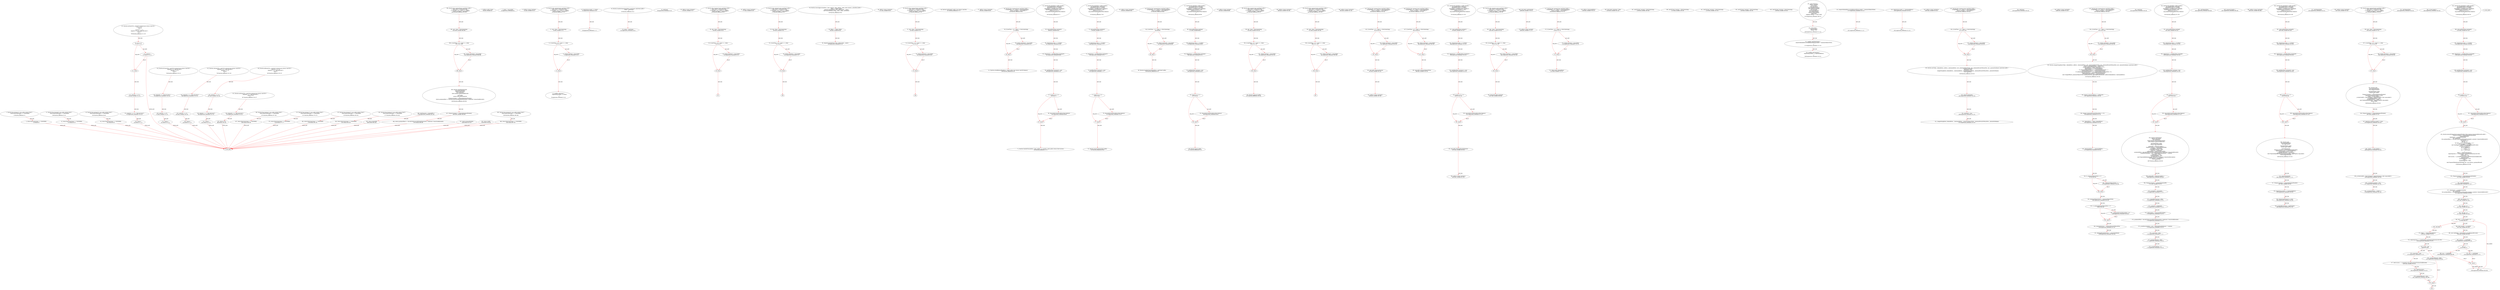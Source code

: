 digraph  {
13 [label="2_ function bug_tmstmp21() view public returns (bool) {\n    return block.timestamp >= 1546300800;\n  }\n13-function_definition-3-5", method="bug_tmstmp21()", type_label=function_definition];
22 [label="3_ return block.timestamp >= 1546300800;\n22-return-4-4", method="bug_tmstmp21()", type_label=return];
28 [label="5_ address public owner;\n28-new_variable-6-6", method="", type_label=new_variable];
35 [label="7_ owner = msg.sender;\n35-expression_statement-8-8", method="", type_label=expression_statement];
41 [label="9_ address winner_tmstmp3;\n41-new_variable-10-10", method="", type_label=new_variable];
45 [label="10_ function play_tmstmp3(uint startTime) public {\n	uint _vtime = block.timestamp;\n	if (startTime + (5 * 1 days) == _vtime){\n		winner_tmstmp3 = msg.sender;}}\n45-function_definition-11-14", method="play_tmstmp3(uint startTime)", type_label=function_definition];
53 [label="11_ uint _vtime = block.timestamp;\n53-new_variable-12-12", method="play_tmstmp3(uint startTime)", type_label=new_variable];
61 [label="12_ if_startTime + (5 * 1 days) == _vtime\n61-if-13-14", method="play_tmstmp3(uint startTime)", type_label=if];
2507 [label="12_ end_if", method="play_tmstmp3(uint startTime)", type_label=end_if];
72 [label="13_ winner_tmstmp3 = msg.sender;\n72-expression_statement-14-14", method="play_tmstmp3(uint startTime)", type_label=expression_statement];
78 [label="14_ modifier onlyOwner {\n        require(msg.sender == owner);\n        _;\n    }\n78-expression_statement-15-18", method="", type_label=expression_statement];
81 [label="15_ require(msg.sender == owner);\n81-expression_statement-16-16", method="", type_label=expression_statement];
90 [label="16_ _;\n90-expression_statement-17-17", method="", type_label=expression_statement];
92 [label="18_ function transferOwnership(address newOwner) onlyOwner public {\n        owner = newOwner;\n    }\n92-function_definition-19-21", method="transferOwnership(address newOwner)", type_label=function_definition];
98 [label="18_ onlyOwner\n98-expression_statement-19-19", method="transferOwnership(address newOwner)", type_label=expression_statement];
102 [label="19_ owner = newOwner;\n102-expression_statement-20-20", method="transferOwnership(address newOwner)", type_label=expression_statement];
106 [label="21_ function bug_tmstmp9() view public returns (bool) {\n    return block.timestamp >= 1546300800;\n  }\n106-function_definition-22-24", method="bug_tmstmp9()", type_label=function_definition];
115 [label="22_ return block.timestamp >= 1546300800;\n115-return-23-23", method="bug_tmstmp9()", type_label=return];
124 [label="26_ address winner_tmstmp27;\n124-new_variable-27-27", method="", type_label=new_variable];
128 [label="27_ function play_tmstmp27(uint startTime) public {\n	uint _vtime = block.timestamp;\n	if (startTime + (5 * 1 days) == _vtime){\n		winner_tmstmp27 = msg.sender;}}\n128-function_definition-28-31", method="play_tmstmp27(uint startTime)", type_label=function_definition];
136 [label="28_ uint _vtime = block.timestamp;\n136-new_variable-29-29", method="play_tmstmp27(uint startTime)", type_label=new_variable];
144 [label="29_ if_startTime + (5 * 1 days) == _vtime\n144-if-30-31", method="play_tmstmp27(uint startTime)", type_label=if];
2590 [label="29_ end_if", method="play_tmstmp27(uint startTime)", type_label=end_if];
155 [label="30_ winner_tmstmp27 = msg.sender;\n155-expression_statement-31-31", method="play_tmstmp27(uint startTime)", type_label=expression_statement];
171 [label="32_ address winner_tmstmp31;\n171-new_variable-33-33", method="", type_label=new_variable];
175 [label="33_ function play_tmstmp31(uint startTime) public {\n	uint _vtime = block.timestamp;\n	if (startTime + (5 * 1 days) == _vtime){\n		winner_tmstmp31 = msg.sender;}}\n175-function_definition-34-37", method="play_tmstmp31(uint startTime)", type_label=function_definition];
183 [label="34_ uint _vtime = block.timestamp;\n183-new_variable-35-35", method="play_tmstmp31(uint startTime)", type_label=new_variable];
191 [label="35_ if_startTime + (5 * 1 days) == _vtime\n191-if-36-37", method="play_tmstmp31(uint startTime)", type_label=if];
2637 [label="35_ end_if", method="play_tmstmp31(uint startTime)", type_label=end_if];
202 [label="36_ winner_tmstmp31 = msg.sender;\n202-expression_statement-37-37", method="play_tmstmp31(uint startTime)", type_label=expression_statement];
226 [label="38_ function receiveApproval(address _from, uint256 _value, address _token, bytes memory _extraData) public {\n        Token t = Token(_token);\n        require(t.transferFrom(_from, address(this), _value));\n        emit receivedTokens(_from, _value, _token, _extraData);\n    }\n226-function_definition-39-43", method="receiveApproval(address _from,uint256 _value,address _token,bytes memory _extraData)", type_label=function_definition];
246 [label="39_ Token t = Token(_token);\n246-new_variable-40-40", method="receiveApproval(address _from,uint256 _value,address _token,bytes memory _extraData)", type_label=new_variable];
256 [label="40_ require(t.transferFrom(_from, address(this), _value));\n256-expression_statement-41-41", method="receiveApproval(address _from,uint256 _value,address _token,bytes memory _extraData)", type_label=expression_statement];
282 [label="43_ function bug_tmstmp25() view public returns (bool) {\n    return block.timestamp >= 1546300800;\n  }\n282-function_definition-44-46", method="bug_tmstmp25()", type_label=function_definition];
291 [label="44_ return block.timestamp >= 1546300800;\n291-return-45-45", method="bug_tmstmp25()", type_label=return];
311 [label="49_ address winner_tmstmp19;\n311-new_variable-50-50", method="", type_label=new_variable];
315 [label="50_ function play_tmstmp19(uint startTime) public {\n	uint _vtime = block.timestamp;\n	if (startTime + (5 * 1 days) == _vtime){\n		winner_tmstmp19 = msg.sender;}}\n315-function_definition-51-54", method="play_tmstmp19(uint startTime)", type_label=function_definition];
323 [label="51_ uint _vtime = block.timestamp;\n323-new_variable-52-52", method="play_tmstmp19(uint startTime)", type_label=new_variable];
331 [label="52_ if_startTime + (5 * 1 days) == _vtime\n331-if-53-54", method="play_tmstmp19(uint startTime)", type_label=if];
2777 [label="52_ end_if", method="play_tmstmp19(uint startTime)", type_label=end_if];
342 [label="53_ winner_tmstmp19 = msg.sender;\n342-expression_statement-54-54", method="play_tmstmp19(uint startTime)", type_label=expression_statement];
351 [label="56_ function totalSupply() public view returns (uint256);\n351-function_definition-57-57", method="totalSupply()", type_label=function_definition];
359 [label="57_ address winner_tmstmp26;\n359-new_variable-58-58", method="", type_label=new_variable];
363 [label="58_ function play_tmstmp26(uint startTime) public {\n	if (startTime + (5 * 1 days) == block.timestamp){\n		winner_tmstmp26 = msg.sender;}}\n363-function_definition-59-61", method="play_tmstmp26(uint startTime)", type_label=function_definition];
371 [label="59_ if_startTime + (5 * 1 days) == block.timestamp\n371-if-60-61", method="play_tmstmp26(uint startTime)", type_label=if];
2817 [label="59_ end_if", method="play_tmstmp26(uint startTime)", type_label=end_if];
384 [label="60_ winner_tmstmp26 = msg.sender;\n384-expression_statement-61-61", method="play_tmstmp26(uint startTime)", type_label=expression_statement];
390 [label="61_ function actualBalanceOf(address _owner) public view returns (uint256 balance);\n390-function_definition-62-62", method="actualBalanceOf(address _owner)", type_label=function_definition];
403 [label="62_ function bug_tmstmp20 () public payable {\n	uint pastBlockTime_tmstmp20;  \n	require(msg.value == 10 ether);  \n        require(now != pastBlockTime_tmstmp20);  \n        pastBlockTime_tmstmp20 = now;        \n        if(now % 15 == 0) {  \n            msg.sender.transfer(address(this).balance);\n        }\n    }\n403-function_definition-63-71", method="bug_tmstmp20()", type_label=function_definition];
408 [label="63_ uint pastBlockTime_tmstmp20;\n408-new_variable-64-64", method="bug_tmstmp20()", type_label=new_variable];
413 [label="64_ require(msg.value == 10 ether);\n413-expression_statement-65-65", method="bug_tmstmp20()", type_label=expression_statement];
423 [label="65_ require(now != pastBlockTime_tmstmp20);\n423-expression_statement-66-66", method="bug_tmstmp20()", type_label=expression_statement];
430 [label="66_ pastBlockTime_tmstmp20 = now;\n430-expression_statement-67-67", method="bug_tmstmp20()", type_label=expression_statement];
434 [label="67_ if_now % 15 == 0\n434-if-68-70", method="bug_tmstmp20()", type_label=if];
2880 [label="67_ end_if", method="bug_tmstmp20()", type_label=end_if];
441 [label="68_ msg.sender.transfer(address(this).balance);\n441-expression_statement-69-69", method="bug_tmstmp20()", type_label=expression_statement];
454 [label="71_ function transferFrom(address _from, address _to, uint256 _value) public returns (bool success);\n454-function_definition-72-72", method="transferFrom(address _from,address _to,uint256 _value)", type_label=function_definition];
474 [label="72_ function bug_tmstmp32 () public payable {\n	uint pastBlockTime_tmstmp32;  \n	require(msg.value == 10 ether);  \n        require(now != pastBlockTime_tmstmp32);  \n        pastBlockTime_tmstmp32 = now;        \n        if(now % 15 == 0) {  \n            msg.sender.transfer(address(this).balance);\n        }\n    }\n474-function_definition-73-81", method="bug_tmstmp32()", type_label=function_definition];
479 [label="73_ uint pastBlockTime_tmstmp32;\n479-new_variable-74-74", method="bug_tmstmp32()", type_label=new_variable];
484 [label="74_ require(msg.value == 10 ether);\n484-expression_statement-75-75", method="bug_tmstmp32()", type_label=expression_statement];
494 [label="75_ require(now != pastBlockTime_tmstmp32);\n494-expression_statement-76-76", method="bug_tmstmp32()", type_label=expression_statement];
501 [label="76_ pastBlockTime_tmstmp32 = now;\n501-expression_statement-77-77", method="bug_tmstmp32()", type_label=expression_statement];
505 [label="77_ if_now % 15 == 0\n505-if-78-80", method="bug_tmstmp32()", type_label=if];
2951 [label="77_ end_if", method="bug_tmstmp32()", type_label=end_if];
512 [label="78_ msg.sender.transfer(address(this).balance);\n512-expression_statement-79-79", method="bug_tmstmp32()", type_label=expression_statement];
525 [label="81_ function renounceOwnership() public;\n525-function_definition-82-82", method="renounceOwnership()", type_label=function_definition];
528 [label="82_ address winner_tmstmp38;\n528-new_variable-83-83", method="", type_label=new_variable];
532 [label="83_ function play_tmstmp38(uint startTime) public {\n	if (startTime + (5 * 1 days) == block.timestamp){\n		winner_tmstmp38 = msg.sender;}}\n532-function_definition-84-86", method="play_tmstmp38(uint startTime)", type_label=function_definition];
540 [label="84_ if_startTime + (5 * 1 days) == block.timestamp\n540-if-85-86", method="play_tmstmp38(uint startTime)", type_label=if];
2986 [label="84_ end_if", method="play_tmstmp38(uint startTime)", type_label=end_if];
553 [label="85_ winner_tmstmp38 = msg.sender;\n553-expression_statement-86-86", method="play_tmstmp38(uint startTime)", type_label=expression_statement];
559 [label="86_ function transferOwnership(address _newOwner) public;\n559-function_definition-87-87", method="transferOwnership(address _newOwner)", type_label=function_definition];
566 [label="87_ function bug_tmstmp4 () public payable {\n	uint pastBlockTime_tmstmp4;  \n	require(msg.value == 10 ether);  \n        require(now != pastBlockTime_tmstmp4);  \n        pastBlockTime_tmstmp4 = now;        \n        if(now % 15 == 0) {  \n            msg.sender.transfer(address(this).balance);\n        }\n    }\n566-function_definition-88-96", method="bug_tmstmp4()", type_label=function_definition];
571 [label="88_ uint pastBlockTime_tmstmp4;\n571-new_variable-89-89", method="bug_tmstmp4()", type_label=new_variable];
576 [label="89_ require(msg.value == 10 ether);\n576-expression_statement-90-90", method="bug_tmstmp4()", type_label=expression_statement];
586 [label="90_ require(now != pastBlockTime_tmstmp4);\n586-expression_statement-91-91", method="bug_tmstmp4()", type_label=expression_statement];
593 [label="91_ pastBlockTime_tmstmp4 = now;\n593-expression_statement-92-92", method="bug_tmstmp4()", type_label=expression_statement];
597 [label="92_ if_now % 15 == 0\n597-if-93-95", method="bug_tmstmp4()", type_label=if];
3043 [label="92_ end_if", method="bug_tmstmp4()", type_label=end_if];
604 [label="93_ msg.sender.transfer(address(this).balance);\n604-expression_statement-94-94", method="bug_tmstmp4()", type_label=expression_statement];
617 [label="96_ function pause() public;\n617-function_definition-97-97", method="pause()", type_label=function_definition];
620 [label="97_ address winner_tmstmp7;\n620-new_variable-98-98", method="", type_label=new_variable];
624 [label="98_ function play_tmstmp7(uint startTime) public {\n	uint _vtime = block.timestamp;\n	if (startTime + (5 * 1 days) == _vtime){\n		winner_tmstmp7 = msg.sender;}}\n624-function_definition-99-102", method="play_tmstmp7(uint startTime)", type_label=function_definition];
632 [label="99_ uint _vtime = block.timestamp;\n632-new_variable-100-100", method="play_tmstmp7(uint startTime)", type_label=new_variable];
640 [label="100_ if_startTime + (5 * 1 days) == _vtime\n640-if-101-102", method="play_tmstmp7(uint startTime)", type_label=if];
3086 [label="100_ end_if", method="play_tmstmp7(uint startTime)", type_label=end_if];
651 [label="101_ winner_tmstmp7 = msg.sender;\n651-expression_statement-102-102", method="play_tmstmp7(uint startTime)", type_label=expression_statement];
657 [label="102_ function unpause() public;\n657-function_definition-103-103", method="unpause()", type_label=function_definition];
660 [label="103_ address winner_tmstmp23;\n660-new_variable-104-104", method="", type_label=new_variable];
664 [label="104_ function play_tmstmp23(uint startTime) public {\n	uint _vtime = block.timestamp;\n	if (startTime + (5 * 1 days) == _vtime){\n		winner_tmstmp23 = msg.sender;}}\n664-function_definition-105-108", method="play_tmstmp23(uint startTime)", type_label=function_definition];
672 [label="105_ uint _vtime = block.timestamp;\n672-new_variable-106-106", method="play_tmstmp23(uint startTime)", type_label=new_variable];
680 [label="106_ if_startTime + (5 * 1 days) == _vtime\n680-if-107-108", method="play_tmstmp23(uint startTime)", type_label=if];
3126 [label="106_ end_if", method="play_tmstmp23(uint startTime)", type_label=end_if];
691 [label="107_ winner_tmstmp23 = msg.sender;\n691-expression_statement-108-108", method="play_tmstmp23(uint startTime)", type_label=expression_statement];
700 [label="110_ function mul(uint256 a, uint256 b) internal pure returns (uint256) {\n        if (a == 0) {\n            return 0;\n        }\n        uint256 c = a * b;\n        require(c / a == b, \"Safe mul error\");\n        return c;\n    }\n700-function_definition-111-118", method="mul(uint256 a,uint256 b)", type_label=function_definition];
717 [label="111_ if_a == 0\n717-if-112-114", method="mul(uint256 a,uint256 b)", type_label=if];
3163 [label="111_ end_if", method="mul(uint256 a,uint256 b)", type_label=end_if];
722 [label="112_ return 0;\n722-return-113-113", method="mul(uint256 a,uint256 b)", type_label=return];
724 [label="114_ uint256 c = a * b;\n724-new_variable-115-115", method="mul(uint256 a,uint256 b)", type_label=new_variable];
732 [label="115_ require(c / a == b, \"Safe mul error\");\n732-expression_statement-116-116", method="mul(uint256 a,uint256 b)", type_label=expression_statement];
744 [label="116_ return c;\n744-return-117-117", method="mul(uint256 a,uint256 b)", type_label=return];
746 [label="118_ function div(uint256 a, uint256 b) internal pure returns (uint256) {\n        require(b > 0, \"Safe div error\");\n        uint256 c = a / b;\n        return c;\n    }\n746-function_definition-119-123", method="div(uint256 a,uint256 b)", type_label=function_definition];
763 [label="119_ require(b > 0, \"Safe div error\");\n763-expression_statement-120-120", method="div(uint256 a,uint256 b)", type_label=expression_statement];
773 [label="120_ uint256 c = a / b;\n773-new_variable-121-121", method="div(uint256 a,uint256 b)", type_label=new_variable];
781 [label="121_ return c;\n781-return-122-122", method="div(uint256 a,uint256 b)", type_label=return];
783 [label="123_ function sub(uint256 a, uint256 b) internal pure returns (uint256) {\n        require(b <= a, \"Safe sub error\");\n        uint256 c = a - b;\n        return c;\n    }\n783-function_definition-124-128", method="sub(uint256 a,uint256 b)", type_label=function_definition];
800 [label="124_ require(b <= a, \"Safe sub error\");\n800-expression_statement-125-125", method="sub(uint256 a,uint256 b)", type_label=expression_statement];
810 [label="125_ uint256 c = a - b;\n810-new_variable-126-126", method="sub(uint256 a,uint256 b)", type_label=new_variable];
818 [label="126_ return c;\n818-return-127-127", method="sub(uint256 a,uint256 b)", type_label=return];
820 [label="128_ function add(uint256 a, uint256 b) internal pure returns (uint256) {\n        uint256 c = a + b;\n        require(c >= a, \"Safe add error\");\n        return c;\n    }\n820-function_definition-129-133", method="add(uint256 a,uint256 b)", type_label=function_definition];
837 [label="129_ uint256 c = a + b;\n837-new_variable-130-130", method="add(uint256 a,uint256 b)", type_label=new_variable];
845 [label="130_ require(c >= a, \"Safe add error\");\n845-expression_statement-131-131", method="add(uint256 a,uint256 b)", type_label=expression_statement];
855 [label="131_ return c;\n855-return-132-132", method="add(uint256 a,uint256 b)", type_label=return];
857 [label="133_ function mod(uint256 a, uint256 b) internal pure returns (uint256) {\n        require(b != 0, \"Safe mod error\");\n        return a % b;\n    }\n857-function_definition-134-137", method="mod(uint256 a,uint256 b)", type_label=function_definition];
874 [label="134_ require(b != 0, \"Safe mod error\");\n874-expression_statement-135-135", method="mod(uint256 a,uint256 b)", type_label=expression_statement];
884 [label="135_ return a % b;\n884-return-136-136", method="mod(uint256 a,uint256 b)", type_label=return];
902 [label="140_ address winner_tmstmp10;\n902-new_variable-141-141", method="", type_label=new_variable];
906 [label="141_ function play_tmstmp10(uint startTime) public {\n	if (startTime + (5 * 1 days) == block.timestamp){\n		winner_tmstmp10 = msg.sender;}}\n906-function_definition-142-144", method="play_tmstmp10(uint startTime)", type_label=function_definition];
914 [label="142_ if_startTime + (5 * 1 days) == block.timestamp\n914-if-143-144", method="play_tmstmp10(uint startTime)", type_label=if];
3360 [label="142_ end_if", method="play_tmstmp10(uint startTime)", type_label=end_if];
927 [label="143_ winner_tmstmp10 = msg.sender;\n927-expression_statement-144-144", method="play_tmstmp10(uint startTime)", type_label=expression_statement];
933 [label="144_ uint public minimumQuorum;\n933-new_variable-145-145", method="", type_label=new_variable];
938 [label="145_ address winner_tmstmp22;\n938-new_variable-146-146", method="", type_label=new_variable];
942 [label="146_ function play_tmstmp22(uint startTime) public {\n	if (startTime + (5 * 1 days) == block.timestamp){\n		winner_tmstmp22 = msg.sender;}}\n942-function_definition-147-149", method="play_tmstmp22(uint startTime)", type_label=function_definition];
950 [label="147_ if_startTime + (5 * 1 days) == block.timestamp\n950-if-148-149", method="play_tmstmp22(uint startTime)", type_label=if];
3396 [label="147_ end_if", method="play_tmstmp22(uint startTime)", type_label=end_if];
963 [label="148_ winner_tmstmp22 = msg.sender;\n963-expression_statement-149-149", method="play_tmstmp22(uint startTime)", type_label=expression_statement];
969 [label="149_ uint public minimumTokensToVote;\n969-new_variable-150-150", method="", type_label=new_variable];
974 [label="150_ function bug_tmstmp12 () public payable {\n	uint pastBlockTime_tmstmp12;  \n	require(msg.value == 10 ether);  \n        require(now != pastBlockTime_tmstmp12);  \n        pastBlockTime_tmstmp12 = now;        \n        if(now % 15 == 0) {  \n            msg.sender.transfer(address(this).balance);\n        }\n    }\n974-function_definition-151-159", method="bug_tmstmp12()", type_label=function_definition];
979 [label="151_ uint pastBlockTime_tmstmp12;\n979-new_variable-152-152", method="bug_tmstmp12()", type_label=new_variable];
984 [label="152_ require(msg.value == 10 ether);\n984-expression_statement-153-153", method="bug_tmstmp12()", type_label=expression_statement];
994 [label="153_ require(now != pastBlockTime_tmstmp12);\n994-expression_statement-154-154", method="bug_tmstmp12()", type_label=expression_statement];
1001 [label="154_ pastBlockTime_tmstmp12 = now;\n1001-expression_statement-155-155", method="bug_tmstmp12()", type_label=expression_statement];
1005 [label="155_ if_now % 15 == 0\n1005-if-156-158", method="bug_tmstmp12()", type_label=if];
3451 [label="155_ end_if", method="bug_tmstmp12()", type_label=end_if];
1012 [label="156_ msg.sender.transfer(address(this).balance);\n1012-expression_statement-157-157", method="bug_tmstmp12()", type_label=expression_statement];
1025 [label="159_ uint public debatingPeriodInMinutes;\n1025-new_variable-160-160", method="", type_label=new_variable];
1030 [label="160_ address winner_tmstmp11;\n1030-new_variable-161-161", method="", type_label=new_variable];
1034 [label="161_ function play_tmstmp11(uint startTime) public {\n	uint _vtime = block.timestamp;\n	if (startTime + (5 * 1 days) == _vtime){\n		winner_tmstmp11 = msg.sender;}}\n1034-function_definition-162-165", method="play_tmstmp11(uint startTime)", type_label=function_definition];
1042 [label="162_ uint _vtime = block.timestamp;\n1042-new_variable-163-163", method="play_tmstmp11(uint startTime)", type_label=new_variable];
1050 [label="163_ if_startTime + (5 * 1 days) == _vtime\n1050-if-164-165", method="play_tmstmp11(uint startTime)", type_label=if];
3496 [label="163_ end_if", method="play_tmstmp11(uint startTime)", type_label=end_if];
1061 [label="164_ winner_tmstmp11 = msg.sender;\n1061-expression_statement-165-165", method="play_tmstmp11(uint startTime)", type_label=expression_statement];
1067 [label="165_ Proposal[] public proposals;\n1067-new_variable-166-166", method="", type_label=new_variable];
1074 [label="166_ function bug_tmstmp1() view public returns (bool) {\n    return block.timestamp >= 1546300800;\n  }\n1074-function_definition-167-169", method="bug_tmstmp1()", type_label=function_definition];
1083 [label="167_ return block.timestamp >= 1546300800;\n1083-return-168-168", method="bug_tmstmp1()", type_label=return];
1089 [label="169_ uint public numProposals;\n1089-new_variable-170-170", method="", type_label=new_variable];
1094 [label="170_ address winner_tmstmp2;\n1094-new_variable-171-171", method="", type_label=new_variable];
1098 [label="171_ function play_tmstmp2(uint startTime) public {\n	if (startTime + (5 * 1 days) == block.timestamp){\n		winner_tmstmp2 = msg.sender;}}\n1098-function_definition-172-174", method="play_tmstmp2(uint startTime)", type_label=function_definition];
1106 [label="172_ if_startTime + (5 * 1 days) == block.timestamp\n1106-if-173-174", method="play_tmstmp2(uint startTime)", type_label=if];
3552 [label="172_ end_if", method="play_tmstmp2(uint startTime)", type_label=end_if];
1119 [label="173_ winner_tmstmp2 = msg.sender;\n1119-expression_statement-174-174", method="play_tmstmp2(uint startTime)", type_label=expression_statement];
1125 [label="174_ Token public tokenAddress;\n1125-new_variable-175-175", method="", type_label=new_variable];
1131 [label="175_ function bug_tmstmp17() view public returns (bool) {\n    return block.timestamp >= 1546300800;\n  }\n1131-function_definition-176-178", method="bug_tmstmp17()", type_label=function_definition];
1140 [label="176_ return block.timestamp >= 1546300800;\n1140-return-177-177", method="bug_tmstmp17()", type_label=return];
1146 [label="178_ address chairmanAddress;\n1146-new_variable-179-179", method="", type_label=new_variable];
1150 [label="179_ function bug_tmstmp37() view public returns (bool) {\n    return block.timestamp >= 1546300800;\n  }\n1150-function_definition-180-182", method="bug_tmstmp37()", type_label=function_definition];
1159 [label="180_ return block.timestamp >= 1546300800;\n1159-return-181-181", method="bug_tmstmp37()", type_label=return];
1165 [label="182_ bool public initialized = false;\n1165-new_variable-183-183", method="", type_label=new_variable];
1172 [label="183_ function bug_tmstmp13() view public returns (bool) {\n    return block.timestamp >= 1546300800;\n  }\n1172-function_definition-184-186", method="bug_tmstmp13()", type_label=function_definition];
1181 [label="184_ return block.timestamp >= 1546300800;\n1181-return-185-185", method="bug_tmstmp13()", type_label=return];
1189 [label="187_ uint256 bugv_tmstmp5 = block.timestamp;\n1189-new_variable-188-188", method="", type_label=new_variable];
1214 [label="189_ uint256 bugv_tmstmp1 = block.timestamp;\n1214-new_variable-190-190", method="", type_label=new_variable];
1235 [label="191_ uint256 bugv_tmstmp2 = block.timestamp;\n1235-new_variable-192-192", method="", type_label=new_variable];
1260 [label="193_ uint256 bugv_tmstmp3 = block.timestamp;\n1260-new_variable-194-194", method="", type_label=new_variable];
1289 [label="195_ uint256 bugv_tmstmp4 = block.timestamp;\n1289-new_variable-196-196", method="", type_label=new_variable];
1310 [label="197_ struct Proposal {\n        address recipient;\n        uint amount;\n        string description;\n        bool signedByChairman;\n        uint minExecutionDate;\n        bool executed;\n        bool proposalPassed;\n        uint numberOfVotes;\n        bytes32 proposalHash;\n        Vote[] votes;\n        mapping (address => bool) voted;\n    }\n1310-expression_statement-198-210", method="Proposal()", type_label=expression_statement];
1360 [label="210_ struct Vote {\n        bool inSupport;\n        address voter;\n    }\n1360-expression_statement-211-214", method="Vote()", type_label=expression_statement];
1370 [label="214_ modifier onlyTokenholders {\n        require(tokenAddress.actualBalanceOf(msg.sender) > minimumTokensToVote);\n        _;\n    }\n1370-expression_statement-215-218", method="", type_label=expression_statement];
1373 [label="215_ require(tokenAddress.actualBalanceOf(msg.sender) > minimumTokensToVote);\n1373-expression_statement-216-216", method="", type_label=expression_statement];
1387 [label="216_ _;\n1387-expression_statement-217-217", method="", type_label=expression_statement];
1389 [label="218_ modifier onlyChairman {\n        require(msg.sender == chairmanAddress);\n        _;\n    }\n1389-expression_statement-219-222", method="", type_label=expression_statement];
1392 [label="219_ require(msg.sender == chairmanAddress);\n1392-expression_statement-220-220", method="", type_label=expression_statement];
1401 [label="220_ _;\n1401-expression_statement-221-221", method="", type_label=expression_statement];
1405 [label="224_ address winner_tmstmp14;\n1405-new_variable-225-225", method="", type_label=new_variable];
1409 [label="225_ function play_tmstmp14(uint startTime) public {\n	if (startTime + (5 * 1 days) == block.timestamp){\n		winner_tmstmp14 = msg.sender;}}\n1409-function_definition-226-228", method="play_tmstmp14(uint startTime)", type_label=function_definition];
1417 [label="226_ if_startTime + (5 * 1 days) == block.timestamp\n1417-if-227-228", method="play_tmstmp14(uint startTime)", type_label=if];
3863 [label="226_ end_if", method="play_tmstmp14(uint startTime)", type_label=end_if];
1430 [label="227_ winner_tmstmp14 = msg.sender;\n1430-expression_statement-228-228", method="play_tmstmp14(uint startTime)", type_label=expression_statement];
1436 [label="228_ function init(Token _tokenAddress, address _chairmanAddress, uint _minimumTokensToVote, uint _minimumPercentToPassAVote, uint _minutesForDebate) onlyOwner public {\n        require(!initialized);\n        initialized = true;\n        changeVotingRules(_tokenAddress, _chairmanAddress, _minimumTokensToVote, _minimumPercentToPassAVote, _minutesForDebate);\n        emit Initialized();\n    }\n1436-function_definition-229-234", method="init(Token _tokenAddress,address _chairmanAddress,uint _minimumTokensToVote,uint _minimumPercentToPassAVote,uint _minutesForDebate)", type_label=function_definition];
1459 [label="228_ onlyOwner\n1459-expression_statement-229-229", method="init(Token _tokenAddress,address _chairmanAddress,uint _minimumTokensToVote,uint _minimumPercentToPassAVote,uint _minutesForDebate)", type_label=expression_statement];
1463 [label="229_ require(!initialized);\n1463-expression_statement-230-230", method="init(Token _tokenAddress,address _chairmanAddress,uint _minimumTokensToVote,uint _minimumPercentToPassAVote,uint _minutesForDebate)", type_label=expression_statement];
1469 [label="230_ initialized = true;\n1469-expression_statement-231-231", method="init(Token _tokenAddress,address _chairmanAddress,uint _minimumTokensToVote,uint _minimumPercentToPassAVote,uint _minutesForDebate)", type_label=expression_statement];
1474 [label="231_ changeVotingRules(_tokenAddress, _chairmanAddress, _minimumTokensToVote, _minimumPercentToPassAVote, _minutesForDebate);\n1474-expression_statement-232-232", method="init(Token _tokenAddress,address _chairmanAddress,uint _minimumTokensToVote,uint _minimumPercentToPassAVote,uint _minutesForDebate)", type_label=expression_statement];
1489 [label="234_ address winner_tmstmp30;\n1489-new_variable-235-235", method="", type_label=new_variable];
1493 [label="235_ function play_tmstmp30(uint startTime) public {\n	if (startTime + (5 * 1 days) == block.timestamp){\n		winner_tmstmp30 = msg.sender;}}\n1493-function_definition-236-238", method="play_tmstmp30(uint startTime)", type_label=function_definition];
1501 [label="236_ if_startTime + (5 * 1 days) == block.timestamp\n1501-if-237-238", method="play_tmstmp30(uint startTime)", type_label=if];
3947 [label="236_ end_if", method="play_tmstmp30(uint startTime)", type_label=end_if];
1514 [label="237_ winner_tmstmp30 = msg.sender;\n1514-expression_statement-238-238", method="play_tmstmp30(uint startTime)", type_label=expression_statement];
1520 [label="238_ function changeVotingRules(Token _tokenAddress, address _chairmanAddress, uint _minimumTokensToVote, uint _minimumPercentToPassAVote, uint _minutesForDebate) onlyOwner public {\n        require(_chairmanAddress != address(0));\n        require(_minimumPercentToPassAVote <= 51);\n        tokenAddress = Token(_tokenAddress);\n        chairmanAddress = _chairmanAddress;\n        if (_minimumTokensToVote == 0 ) _minimumTokensToVote = 1;\n        minimumTokensToVote = _minimumTokensToVote;\n        if (_minimumPercentToPassAVote == 0 ) _minimumPercentToPassAVote = 51;\n        minimumQuorum = _minimumPercentToPassAVote;\n        debatingPeriodInMinutes = _minutesForDebate;\n        emit ChangeOfRules(_minimumTokensToVote, minimumQuorum, debatingPeriodInMinutes, address(tokenAddress), chairmanAddress);\n    }\n1520-function_definition-239-250", method="changeVotingRules(Token _tokenAddress,address _chairmanAddress,uint _minimumTokensToVote,uint _minimumPercentToPassAVote,uint _minutesForDebate)", type_label=function_definition];
1543 [label="238_ onlyOwner\n1543-expression_statement-239-239", method="changeVotingRules(Token _tokenAddress,address _chairmanAddress,uint _minimumTokensToVote,uint _minimumPercentToPassAVote,uint _minutesForDebate)", type_label=expression_statement];
1547 [label="239_ require(_chairmanAddress != address(0));\n1547-expression_statement-240-240", method="changeVotingRules(Token _tokenAddress,address _chairmanAddress,uint _minimumTokensToVote,uint _minimumPercentToPassAVote,uint _minutesForDebate)", type_label=expression_statement];
1556 [label="240_ require(_minimumPercentToPassAVote <= 51);\n1556-expression_statement-241-241", method="changeVotingRules(Token _tokenAddress,address _chairmanAddress,uint _minimumTokensToVote,uint _minimumPercentToPassAVote,uint _minutesForDebate)", type_label=expression_statement];
1563 [label="241_ tokenAddress = Token(_tokenAddress);\n1563-expression_statement-242-242", method="changeVotingRules(Token _tokenAddress,address _chairmanAddress,uint _minimumTokensToVote,uint _minimumPercentToPassAVote,uint _minutesForDebate)", type_label=expression_statement];
1570 [label="242_ chairmanAddress = _chairmanAddress;\n1570-expression_statement-243-243", method="changeVotingRules(Token _tokenAddress,address _chairmanAddress,uint _minimumTokensToVote,uint _minimumPercentToPassAVote,uint _minutesForDebate)", type_label=expression_statement];
1574 [label="243_ if__minimumTokensToVote == 0\n1574-if-244-244", method="changeVotingRules(Token _tokenAddress,address _chairmanAddress,uint _minimumTokensToVote,uint _minimumPercentToPassAVote,uint _minutesForDebate)", type_label=if];
4020 [label="243_ end_if", method="changeVotingRules(Token _tokenAddress,address _chairmanAddress,uint _minimumTokensToVote,uint _minimumPercentToPassAVote,uint _minutesForDebate)", type_label=end_if];
1578 [label="243_ _minimumTokensToVote = 1;\n1578-expression_statement-244-244", method="changeVotingRules(Token _tokenAddress,address _chairmanAddress,uint _minimumTokensToVote,uint _minimumPercentToPassAVote,uint _minutesForDebate)", type_label=expression_statement];
1582 [label="244_ minimumTokensToVote = _minimumTokensToVote;\n1582-expression_statement-245-245", method="changeVotingRules(Token _tokenAddress,address _chairmanAddress,uint _minimumTokensToVote,uint _minimumPercentToPassAVote,uint _minutesForDebate)", type_label=expression_statement];
1586 [label="245_ if__minimumPercentToPassAVote == 0\n1586-if-246-246", method="changeVotingRules(Token _tokenAddress,address _chairmanAddress,uint _minimumTokensToVote,uint _minimumPercentToPassAVote,uint _minutesForDebate)", type_label=if];
4032 [label="245_ end_if", method="changeVotingRules(Token _tokenAddress,address _chairmanAddress,uint _minimumTokensToVote,uint _minimumPercentToPassAVote,uint _minutesForDebate)", type_label=end_if];
1590 [label="245_ _minimumPercentToPassAVote = 51;\n1590-expression_statement-246-246", method="changeVotingRules(Token _tokenAddress,address _chairmanAddress,uint _minimumTokensToVote,uint _minimumPercentToPassAVote,uint _minutesForDebate)", type_label=expression_statement];
1594 [label="246_ minimumQuorum = _minimumPercentToPassAVote;\n1594-expression_statement-247-247", method="changeVotingRules(Token _tokenAddress,address _chairmanAddress,uint _minimumTokensToVote,uint _minimumPercentToPassAVote,uint _minutesForDebate)", type_label=expression_statement];
1598 [label="247_ debatingPeriodInMinutes = _minutesForDebate;\n1598-expression_statement-248-248", method="changeVotingRules(Token _tokenAddress,address _chairmanAddress,uint _minimumTokensToVote,uint _minimumPercentToPassAVote,uint _minutesForDebate)", type_label=expression_statement];
1616 [label="250_ function bug_tmstmp8 () public payable {\n	uint pastBlockTime_tmstmp8;  \n	require(msg.value == 10 ether);  \n        require(now != pastBlockTime_tmstmp8);  \n        pastBlockTime_tmstmp8 = now;        \n        if(now % 15 == 0) {  \n            msg.sender.transfer(address(this).balance);\n        }\n    }\n1616-function_definition-251-259", method="bug_tmstmp8()", type_label=function_definition];
1621 [label="251_ uint pastBlockTime_tmstmp8;\n1621-new_variable-252-252", method="bug_tmstmp8()", type_label=new_variable];
1626 [label="252_ require(msg.value == 10 ether);\n1626-expression_statement-253-253", method="bug_tmstmp8()", type_label=expression_statement];
1636 [label="253_ require(now != pastBlockTime_tmstmp8);\n1636-expression_statement-254-254", method="bug_tmstmp8()", type_label=expression_statement];
1643 [label="254_ pastBlockTime_tmstmp8 = now;\n1643-expression_statement-255-255", method="bug_tmstmp8()", type_label=expression_statement];
1647 [label="255_ if_now % 15 == 0\n1647-if-256-258", method="bug_tmstmp8()", type_label=if];
4093 [label="255_ end_if", method="bug_tmstmp8()", type_label=end_if];
1654 [label="256_ msg.sender.transfer(address(this).balance);\n1654-expression_statement-257-257", method="bug_tmstmp8()", type_label=expression_statement];
1667 [label="259_ function newProposal(\n        address destination,\n        uint weiAmount,\n        string memory transactionDescription,\n        bytes memory transactionBytecode\n    )\n        onlyTokenholders public\n        returns (uint proposalID)\n    {\n        proposalID = proposals.length++;\n        Proposal storage p = proposals[proposalID];\n        p.recipient = destination;\n        p.signedByChairman = false;\n        p.amount = weiAmount;\n        p.description = transactionDescription;\n        p.proposalHash = keccak256(abi.encodePacked(destination, weiAmount, transactionBytecode));\n        p.minExecutionDate = now + debatingPeriodInMinutes * 1 minutes;\n        p.executed = false;\n        p.proposalPassed = false;\n        p.numberOfVotes = 0;\n        emit ProposalAdded(proposalID, destination, weiAmount, transactionDescription);\n        numProposals = proposalID+1;\n        return proposalID;\n    }\n1667-function_definition-260-283", method="newProposal(address destination,uint weiAmount,string memory transactionDescription,bytes memory transactionBytecode)", type_label=function_definition];
1685 [label="265_ onlyTokenholders\n1685-expression_statement-266-266", method="newProposal(address destination,uint weiAmount,string memory transactionDescription,bytes memory transactionBytecode)", type_label=expression_statement];
1694 [label="268_ proposalID = proposals.length++;\n1694-expression_statement-269-269", method="newProposal(address destination,uint weiAmount,string memory transactionDescription,bytes memory transactionBytecode)", type_label=expression_statement];
1697 [label="268_ proposals.length++\n1697-expression_statement-269-269", method="newProposal(address destination,uint weiAmount,string memory transactionDescription,bytes memory transactionBytecode)", type_label=expression_statement];
1701 [label="269_ Proposal storage p = proposals[proposalID];\n1701-new_variable-270-270", method="newProposal(address destination,uint weiAmount,string memory transactionDescription,bytes memory transactionBytecode)", type_label=new_variable];
1710 [label="270_ p.recipient = destination;\n1710-expression_statement-271-271", method="newProposal(address destination,uint weiAmount,string memory transactionDescription,bytes memory transactionBytecode)", type_label=expression_statement];
1716 [label="271_ p.signedByChairman = false;\n1716-expression_statement-272-272", method="newProposal(address destination,uint weiAmount,string memory transactionDescription,bytes memory transactionBytecode)", type_label=expression_statement];
1723 [label="272_ p.amount = weiAmount;\n1723-expression_statement-273-273", method="newProposal(address destination,uint weiAmount,string memory transactionDescription,bytes memory transactionBytecode)", type_label=expression_statement];
1729 [label="273_ p.description = transactionDescription;\n1729-expression_statement-274-274", method="newProposal(address destination,uint weiAmount,string memory transactionDescription,bytes memory transactionBytecode)", type_label=expression_statement];
1735 [label="274_ p.proposalHash = keccak256(abi.encodePacked(destination, weiAmount, transactionBytecode));\n1735-expression_statement-275-275", method="newProposal(address destination,uint weiAmount,string memory transactionDescription,bytes memory transactionBytecode)", type_label=expression_statement];
1753 [label="275_ p.minExecutionDate = now + debatingPeriodInMinutes * 1 minutes;\n1753-expression_statement-276-276", method="newProposal(address destination,uint weiAmount,string memory transactionDescription,bytes memory transactionBytecode)", type_label=expression_statement];
1764 [label="276_ p.executed = false;\n1764-expression_statement-277-277", method="newProposal(address destination,uint weiAmount,string memory transactionDescription,bytes memory transactionBytecode)", type_label=expression_statement];
1771 [label="277_ p.proposalPassed = false;\n1771-expression_statement-278-278", method="newProposal(address destination,uint weiAmount,string memory transactionDescription,bytes memory transactionBytecode)", type_label=expression_statement];
1778 [label="278_ p.numberOfVotes = 0;\n1778-expression_statement-279-279", method="newProposal(address destination,uint weiAmount,string memory transactionDescription,bytes memory transactionBytecode)", type_label=expression_statement];
1794 [label="280_ numProposals = proposalID+1;\n1794-expression_statement-281-281", method="newProposal(address destination,uint weiAmount,string memory transactionDescription,bytes memory transactionBytecode)", type_label=expression_statement];
1800 [label="281_ return proposalID;\n1800-return-282-282", method="newProposal(address destination,uint weiAmount,string memory transactionDescription,bytes memory transactionBytecode)", type_label=return];
1802 [label="283_ address winner_tmstmp39;\n1802-new_variable-284-284", method="", type_label=new_variable];
1806 [label="284_ function play_tmstmp39(uint startTime) public {\n	uint _vtime = block.timestamp;\n	if (startTime + (5 * 1 days) == _vtime){\n		winner_tmstmp39 = msg.sender;}}\n1806-function_definition-285-288", method="play_tmstmp39(uint startTime)", type_label=function_definition];
1814 [label="285_ uint _vtime = block.timestamp;\n1814-new_variable-286-286", method="play_tmstmp39(uint startTime)", type_label=new_variable];
1822 [label="286_ if_startTime + (5 * 1 days) == _vtime\n1822-if-287-288", method="play_tmstmp39(uint startTime)", type_label=if];
4268 [label="286_ end_if", method="play_tmstmp39(uint startTime)", type_label=end_if];
1833 [label="287_ winner_tmstmp39 = msg.sender;\n1833-expression_statement-288-288", method="play_tmstmp39(uint startTime)", type_label=expression_statement];
1839 [label="288_ function checkProposalCode(\n        uint proposalNumber,\n        address destination,\n        uint weiAmount,\n        bytes memory transactionBytecode\n    )\n        view public\n        returns (bool codeChecksOut)\n    {\n        Proposal storage p = proposals[proposalNumber];\n        return p.proposalHash == keccak256(abi.encodePacked(destination, weiAmount, transactionBytecode));\n    }\n1839-function_definition-289-300", method="checkProposalCode(uint proposalNumber,address destination,uint weiAmount,bytes memory transactionBytecode)", type_label=function_definition];
1865 [label="297_ Proposal storage p = proposals[proposalNumber];\n1865-new_variable-298-298", method="checkProposalCode(uint proposalNumber,address destination,uint weiAmount,bytes memory transactionBytecode)", type_label=new_variable];
1874 [label="298_ return p.proposalHash == keccak256(abi.encodePacked(destination, weiAmount, transactionBytecode));\n1874-return-299-299", method="checkProposalCode(uint proposalNumber,address destination,uint weiAmount,bytes memory transactionBytecode)", type_label=return];
1892 [label="300_ function bug_tmstmp36 () public payable {\n	uint pastBlockTime_tmstmp36;  \n	require(msg.value == 10 ether);  \n        require(now != pastBlockTime_tmstmp36);  \n        pastBlockTime_tmstmp36 = now;        \n        if(now % 15 == 0) {  \n            msg.sender.transfer(address(this).balance);\n        }\n    }\n1892-function_definition-301-309", method="bug_tmstmp36()", type_label=function_definition];
1897 [label="301_ uint pastBlockTime_tmstmp36;\n1897-new_variable-302-302", method="bug_tmstmp36()", type_label=new_variable];
1902 [label="302_ require(msg.value == 10 ether);\n1902-expression_statement-303-303", method="bug_tmstmp36()", type_label=expression_statement];
1912 [label="303_ require(now != pastBlockTime_tmstmp36);\n1912-expression_statement-304-304", method="bug_tmstmp36()", type_label=expression_statement];
1919 [label="304_ pastBlockTime_tmstmp36 = now;\n1919-expression_statement-305-305", method="bug_tmstmp36()", type_label=expression_statement];
1923 [label="305_ if_now % 15 == 0\n1923-if-306-308", method="bug_tmstmp36()", type_label=if];
4369 [label="305_ end_if", method="bug_tmstmp36()", type_label=end_if];
1930 [label="306_ msg.sender.transfer(address(this).balance);\n1930-expression_statement-307-307", method="bug_tmstmp36()", type_label=expression_statement];
1943 [label="309_ function sign(\n        uint proposalNumber,\n        bool signProposal\n    )\n        onlyTokenholders public\n        returns (uint voteID)\n    {\n        require(initialized);\n        Proposal storage p = proposals[proposalNumber];\n        require(msg.sender == chairmanAddress);\n        require(signProposal == true);\n        p.signedByChairman = signProposal;\n        emit ProposalSignedByChairman(proposalNumber,  signProposal, msg.sender);\n        return proposalNumber;\n    }\n1943-function_definition-310-324", method="sign(uint proposalNumber,bool signProposal)", type_label=function_definition];
1953 [label="313_ onlyTokenholders\n1953-expression_statement-314-314", method="sign(uint proposalNumber,bool signProposal)", type_label=expression_statement];
1962 [label="316_ require(initialized);\n1962-expression_statement-317-317", method="sign(uint proposalNumber,bool signProposal)", type_label=expression_statement];
1967 [label="317_ Proposal storage p = proposals[proposalNumber];\n1967-new_variable-318-318", method="sign(uint proposalNumber,bool signProposal)", type_label=new_variable];
1976 [label="318_ require(msg.sender == chairmanAddress);\n1976-expression_statement-319-319", method="sign(uint proposalNumber,bool signProposal)", type_label=expression_statement];
1985 [label="319_ require(signProposal == true);\n1985-expression_statement-320-320", method="sign(uint proposalNumber,bool signProposal)", type_label=expression_statement];
1993 [label="320_ p.signedByChairman = signProposal;\n1993-expression_statement-321-321", method="sign(uint proposalNumber,bool signProposal)", type_label=expression_statement];
2009 [label="322_ return proposalNumber;\n2009-return-323-323", method="sign(uint proposalNumber,bool signProposal)", type_label=return];
2011 [label="324_ address winner_tmstmp35;\n2011-new_variable-325-325", method="", type_label=new_variable];
2015 [label="325_ function play_tmstmp35(uint startTime) public {\n	uint _vtime = block.timestamp;\n	if (startTime + (5 * 1 days) == _vtime){\n		winner_tmstmp35 = msg.sender;}}\n2015-function_definition-326-329", method="play_tmstmp35(uint startTime)", type_label=function_definition];
2023 [label="326_ uint _vtime = block.timestamp;\n2023-new_variable-327-327", method="play_tmstmp35(uint startTime)", type_label=new_variable];
2031 [label="327_ if_startTime + (5 * 1 days) == _vtime\n2031-if-328-329", method="play_tmstmp35(uint startTime)", type_label=if];
4477 [label="327_ end_if", method="play_tmstmp35(uint startTime)", type_label=end_if];
2042 [label="328_ winner_tmstmp35 = msg.sender;\n2042-expression_statement-329-329", method="play_tmstmp35(uint startTime)", type_label=expression_statement];
2048 [label="329_ function vote(\n        uint proposalNumber,\n        bool supportsProposal\n    )\n        onlyTokenholders public\n        returns (uint voteID)\n    {\n        Proposal storage p = proposals[proposalNumber];\n        require(p.voted[msg.sender] != true);\n        voteID = p.votes.length++;\n        p.votes[voteID] = Vote({inSupport: supportsProposal, voter: msg.sender});\n        p.voted[msg.sender] = true;\n        p.numberOfVotes = voteID +1;\n        emit Voted(proposalNumber,  supportsProposal, msg.sender);\n        return voteID;\n    }\n2048-function_definition-330-345", method="vote(uint proposalNumber,bool supportsProposal)", type_label=function_definition];
2058 [label="333_ onlyTokenholders\n2058-expression_statement-334-334", method="vote(uint proposalNumber,bool supportsProposal)", type_label=expression_statement];
2067 [label="336_ Proposal storage p = proposals[proposalNumber];\n2067-new_variable-337-337", method="vote(uint proposalNumber,bool supportsProposal)", type_label=new_variable];
2076 [label="337_ require(p.voted[msg.sender] != true);\n2076-expression_statement-338-338", method="vote(uint proposalNumber,bool supportsProposal)", type_label=expression_statement];
2090 [label="338_ voteID = p.votes.length++;\n2090-expression_statement-339-339", method="vote(uint proposalNumber,bool supportsProposal)", type_label=expression_statement];
2093 [label="338_ p.votes.length++\n2093-expression_statement-339-339", method="vote(uint proposalNumber,bool supportsProposal)", type_label=expression_statement];
2099 [label="339_ p.votes[voteID] = Vote({inSupport: supportsProposal, voter: msg.sender});\n2099-expression_statement-340-340", method="vote(uint proposalNumber,bool supportsProposal)", type_label=expression_statement];
2117 [label="340_ p.voted[msg.sender] = true;\n2117-expression_statement-341-341", method="vote(uint proposalNumber,bool supportsProposal)", type_label=expression_statement];
2128 [label="341_ p.numberOfVotes = voteID +1;\n2128-expression_statement-342-342", method="vote(uint proposalNumber,bool supportsProposal)", type_label=expression_statement];
2146 [label="343_ return voteID;\n2146-return-344-344", method="vote(uint proposalNumber,bool supportsProposal)", type_label=return];
2148 [label="345_ function bug_tmstmp40 () public payable {\n	uint pastBlockTime_tmstmp40;  \n	require(msg.value == 10 ether);  \n        require(now != pastBlockTime_tmstmp40);  \n        pastBlockTime_tmstmp40 = now;        \n        if(now % 15 == 0) {  \n            msg.sender.transfer(address(this).balance);\n        }\n    }\n2148-function_definition-346-354", method="bug_tmstmp40()", type_label=function_definition];
2153 [label="346_ uint pastBlockTime_tmstmp40;\n2153-new_variable-347-347", method="bug_tmstmp40()", type_label=new_variable];
2158 [label="347_ require(msg.value == 10 ether);\n2158-expression_statement-348-348", method="bug_tmstmp40()", type_label=expression_statement];
2168 [label="348_ require(now != pastBlockTime_tmstmp40);\n2168-expression_statement-349-349", method="bug_tmstmp40()", type_label=expression_statement];
2175 [label="349_ pastBlockTime_tmstmp40 = now;\n2175-expression_statement-350-350", method="bug_tmstmp40()", type_label=expression_statement];
2179 [label="350_ if_now % 15 == 0\n2179-if-351-353", method="bug_tmstmp40()", type_label=if];
4625 [label="350_ end_if", method="bug_tmstmp40()", type_label=end_if];
2186 [label="351_ msg.sender.transfer(address(this).balance);\n2186-expression_statement-352-352", method="bug_tmstmp40()", type_label=expression_statement];
2199 [label="354_ function executeProposal(uint proposalNumber, bytes memory transactionBytecode) public {\n        Proposal storage p = proposals[proposalNumber];\n        require(initialized);\n        require(now > p.minExecutionDate                                              \n            && !p.executed                                                           \n            && p.proposalHash == keccak256(abi.encodePacked(p.recipient, p.amount, transactionBytecode)));  \n        uint quorum = 0;\n        uint yea = 0;\n        uint nay = 0;\n        for (uint i = 0; i <  p.votes.length; ++i) {\n            Vote storage v = p.votes[i];\n            uint voteWeight = tokenAddress.actualBalanceOf(v.voter);\n            quorum += voteWeight;\n            if (v.inSupport) {\n                yea += voteWeight;\n            } else {\n                nay += voteWeight;\n            }\n        }\n        Token t = Token(tokenAddress);\n        require(quorum >= t.totalSupply().mul(minimumQuorum).div(100));  \n        if (yea > nay ) {\n            p.executed = true;\n            (bool success, ) = p.recipient.call.value(p.amount)(transactionBytecode);\n            require(success);\n            p.proposalPassed = true;\n        } else {\n            p.proposalPassed = false;\n        }\n        emit ProposalTallied(proposalNumber, yea - nay, quorum, p.proposalPassed);\n    }\n2199-function_definition-355-385", method="executeProposal(uint proposalNumber,bytes memory transactionBytecode)", type_label=function_definition];
2211 [label="355_ Proposal storage p = proposals[proposalNumber];\n2211-new_variable-356-356", method="executeProposal(uint proposalNumber,bytes memory transactionBytecode)", type_label=new_variable];
2220 [label="356_ require(initialized);\n2220-expression_statement-357-357", method="executeProposal(uint proposalNumber,bytes memory transactionBytecode)", type_label=expression_statement];
2225 [label="357_ require(now > p.minExecutionDate                                              \n            && !p.executed                                                           \n            && p.proposalHash == keccak256(abi.encodePacked(p.recipient, p.amount, transactionBytecode)));\n2225-expression_statement-358-360", method="executeProposal(uint proposalNumber,bytes memory transactionBytecode)", type_label=expression_statement];
2261 [label="360_ uint quorum = 0;\n2261-new_variable-361-361", method="executeProposal(uint proposalNumber,bytes memory transactionBytecode)", type_label=new_variable];
2267 [label="361_ uint yea = 0;\n2267-new_variable-362-362", method="executeProposal(uint proposalNumber,bytes memory transactionBytecode)", type_label=new_variable];
2273 [label="362_ uint nay = 0;\n2273-new_variable-363-363", method="executeProposal(uint proposalNumber,bytes memory transactionBytecode)", type_label=new_variable];
2279 [label="363_ for(i <  p.votes.length;;++i)\n2279-for-364-373", method="executeProposal(uint proposalNumber,bytes memory transactionBytecode)", type_label=for];
4725 [label="363_ end_loop", method="executeProposal(uint proposalNumber,bytes memory transactionBytecode)", type_label=end_loop];
2294 [label="363_ ++i\n2294-expression_statement-364-364", method="executeProposal(uint proposalNumber,bytes memory transactionBytecode)", type_label=expression_statement];
2297 [label="364_ Vote storage v = p.votes[i];\n2297-new_variable-365-365", method="executeProposal(uint proposalNumber,bytes memory transactionBytecode)", type_label=new_variable];
2308 [label="365_ uint voteWeight = tokenAddress.actualBalanceOf(v.voter);\n2308-new_variable-366-366", method="executeProposal(uint proposalNumber,bytes memory transactionBytecode)", type_label=new_variable];
2321 [label="366_ quorum += voteWeight;\n2321-expression_statement-367-367", method="executeProposal(uint proposalNumber,bytes memory transactionBytecode)", type_label=expression_statement];
2325 [label="367_ if\n2325-if-368-372", method="executeProposal(uint proposalNumber,bytes memory transactionBytecode)", type_label=if];
4771 [label="367_ end_if", method="executeProposal(uint proposalNumber,bytes memory transactionBytecode)", type_label=end_if];
2330 [label="368_ yea += voteWeight;\n2330-expression_statement-369-369", method="executeProposal(uint proposalNumber,bytes memory transactionBytecode)", type_label=expression_statement];
2335 [label="370_ nay += voteWeight;\n2335-expression_statement-371-371", method="executeProposal(uint proposalNumber,bytes memory transactionBytecode)", type_label=expression_statement];
2339 [label="373_ Token t = Token(tokenAddress);\n2339-new_variable-374-374", method="executeProposal(uint proposalNumber,bytes memory transactionBytecode)", type_label=new_variable];
2349 [label="374_ require(quorum >= t.totalSupply().mul(minimumQuorum).div(100));\n2349-expression_statement-375-375", method="executeProposal(uint proposalNumber,bytes memory transactionBytecode)", type_label=expression_statement];
2369 [label="375_ if_yea > nay\n2369-if-376-383", method="executeProposal(uint proposalNumber,bytes memory transactionBytecode)", type_label=if];
4815 [label="375_ end_if", method="executeProposal(uint proposalNumber,bytes memory transactionBytecode)", type_label=end_if];
2374 [label="376_ p.executed = true;\n2374-expression_statement-377-377", method="executeProposal(uint proposalNumber,bytes memory transactionBytecode)", type_label=expression_statement];
2381 [label="377_ (bool success, ) = p.recipient.call.value(p.amount)(transactionBytecode);\n2381-new_variable-378-378", method="executeProposal(uint proposalNumber,bytes memory transactionBytecode)", type_label=new_variable];
2402 [label="378_ require(success);\n2402-expression_statement-379-379", method="executeProposal(uint proposalNumber,bytes memory transactionBytecode)", type_label=expression_statement];
2407 [label="379_ p.proposalPassed = true;\n2407-expression_statement-380-380", method="executeProposal(uint proposalNumber,bytes memory transactionBytecode)", type_label=expression_statement];
2415 [label="381_ p.proposalPassed = false;\n2415-expression_statement-382-382", method="executeProposal(uint proposalNumber,bytes memory transactionBytecode)", type_label=expression_statement];
2436 [label="385_ function bug_tmstmp33() view public returns (bool) {\n    return block.timestamp >= 1546300800;\n  }\n2436-function_definition-386-388", method="bug_tmstmp33()", type_label=function_definition];
2445 [label="386_ return block.timestamp >= 1546300800;\n2445-return-387-387", method="bug_tmstmp33()", type_label=return];
1 [label="0_ start_node", method="", type_label=start];
2 [label="0_ exit_node", method="", type_label=exit];
161;
208;
348;
697;
2422;
13 -> 22  [color=red, controlflow_type=next_line, edge_type=CFG_edge, key=0, label=next_line];
22 -> 2  [color=red, controlflow_type=return_exit, edge_type=CFG_edge, key=0, label=return_exit];
45 -> 53  [color=red, controlflow_type=next_line, edge_type=CFG_edge, key=0, label=next_line];
53 -> 61  [color=red, controlflow_type=next_line, edge_type=CFG_edge, key=0, label=next_line];
61 -> 72  [color=red, controlflow_type=pos_next, edge_type=CFG_edge, key=0, label=pos_next];
61 -> 2507  [color=red, controlflow_type=neg_next, edge_type=CFG_edge, key=0, label=neg_next];
2507 -> 78  [color=red, controlflow_type=next_line, edge_type=CFG_edge, key=0, label=next_line];
72 -> 2507  [color=red, controlflow_type=end_if, edge_type=CFG_edge, key=0, label=end_if];
81 -> 90  [color=red, controlflow_type=next_line, edge_type=CFG_edge, key=0, label=next_line];
92 -> 102  [color=red, controlflow_type=next_line, edge_type=CFG_edge, key=0, label=next_line];
106 -> 115  [color=red, controlflow_type=next_line, edge_type=CFG_edge, key=0, label=next_line];
115 -> 2  [color=red, controlflow_type=return_exit, edge_type=CFG_edge, key=0, label=return_exit];
128 -> 136  [color=red, controlflow_type=next_line, edge_type=CFG_edge, key=0, label=next_line];
136 -> 144  [color=red, controlflow_type=next_line, edge_type=CFG_edge, key=0, label=next_line];
144 -> 155  [color=red, controlflow_type=pos_next, edge_type=CFG_edge, key=0, label=pos_next];
144 -> 2590  [color=red, controlflow_type=neg_next, edge_type=CFG_edge, key=0, label=neg_next];
2590 -> 161  [color=red, controlflow_type=next_line, edge_type=CFG_edge, key=0, label=next_line];
155 -> 2590  [color=red, controlflow_type=end_if, edge_type=CFG_edge, key=0, label=end_if];
175 -> 183  [color=red, controlflow_type=next_line, edge_type=CFG_edge, key=0, label=next_line];
183 -> 191  [color=red, controlflow_type=next_line, edge_type=CFG_edge, key=0, label=next_line];
191 -> 202  [color=red, controlflow_type=pos_next, edge_type=CFG_edge, key=0, label=pos_next];
191 -> 2637  [color=red, controlflow_type=neg_next, edge_type=CFG_edge, key=0, label=neg_next];
2637 -> 208  [color=red, controlflow_type=next_line, edge_type=CFG_edge, key=0, label=next_line];
202 -> 2637  [color=red, controlflow_type=end_if, edge_type=CFG_edge, key=0, label=end_if];
226 -> 246  [color=red, controlflow_type=next_line, edge_type=CFG_edge, key=0, label=next_line];
246 -> 256  [color=red, controlflow_type=next_line, edge_type=CFG_edge, key=0, label=next_line];
282 -> 291  [color=red, controlflow_type=next_line, edge_type=CFG_edge, key=0, label=next_line];
291 -> 2  [color=red, controlflow_type=return_exit, edge_type=CFG_edge, key=0, label=return_exit];
315 -> 323  [color=red, controlflow_type=next_line, edge_type=CFG_edge, key=0, label=next_line];
323 -> 331  [color=red, controlflow_type=next_line, edge_type=CFG_edge, key=0, label=next_line];
331 -> 342  [color=red, controlflow_type=pos_next, edge_type=CFG_edge, key=0, label=pos_next];
331 -> 2777  [color=red, controlflow_type=neg_next, edge_type=CFG_edge, key=0, label=neg_next];
2777 -> 348  [color=red, controlflow_type=next_line, edge_type=CFG_edge, key=0, label=next_line];
342 -> 2777  [color=red, controlflow_type=end_if, edge_type=CFG_edge, key=0, label=end_if];
363 -> 371  [color=red, controlflow_type=next_line, edge_type=CFG_edge, key=0, label=next_line];
371 -> 384  [color=red, controlflow_type=pos_next, edge_type=CFG_edge, key=0, label=pos_next];
371 -> 2817  [color=red, controlflow_type=neg_next, edge_type=CFG_edge, key=0, label=neg_next];
2817 -> 390  [color=red, controlflow_type=next_line, edge_type=CFG_edge, key=0, label=next_line];
384 -> 2817  [color=red, controlflow_type=end_if, edge_type=CFG_edge, key=0, label=end_if];
403 -> 408  [color=red, controlflow_type=next_line, edge_type=CFG_edge, key=0, label=next_line];
408 -> 413  [color=red, controlflow_type=next_line, edge_type=CFG_edge, key=0, label=next_line];
413 -> 423  [color=red, controlflow_type=next_line, edge_type=CFG_edge, key=0, label=next_line];
423 -> 430  [color=red, controlflow_type=next_line, edge_type=CFG_edge, key=0, label=next_line];
430 -> 434  [color=red, controlflow_type=next_line, edge_type=CFG_edge, key=0, label=next_line];
434 -> 441  [color=red, controlflow_type=pos_next, edge_type=CFG_edge, key=0, label=pos_next];
434 -> 2880  [color=red, controlflow_type=neg_next, edge_type=CFG_edge, key=0, label=neg_next];
2880 -> 454  [color=red, controlflow_type=next_line, edge_type=CFG_edge, key=0, label=next_line];
441 -> 2880  [color=red, controlflow_type=end_if, edge_type=CFG_edge, key=0, label=end_if];
474 -> 479  [color=red, controlflow_type=next_line, edge_type=CFG_edge, key=0, label=next_line];
479 -> 484  [color=red, controlflow_type=next_line, edge_type=CFG_edge, key=0, label=next_line];
484 -> 494  [color=red, controlflow_type=next_line, edge_type=CFG_edge, key=0, label=next_line];
494 -> 501  [color=red, controlflow_type=next_line, edge_type=CFG_edge, key=0, label=next_line];
501 -> 505  [color=red, controlflow_type=next_line, edge_type=CFG_edge, key=0, label=next_line];
505 -> 512  [color=red, controlflow_type=pos_next, edge_type=CFG_edge, key=0, label=pos_next];
505 -> 2951  [color=red, controlflow_type=neg_next, edge_type=CFG_edge, key=0, label=neg_next];
2951 -> 525  [color=red, controlflow_type=next_line, edge_type=CFG_edge, key=0, label=next_line];
512 -> 2951  [color=red, controlflow_type=end_if, edge_type=CFG_edge, key=0, label=end_if];
532 -> 540  [color=red, controlflow_type=next_line, edge_type=CFG_edge, key=0, label=next_line];
540 -> 553  [color=red, controlflow_type=pos_next, edge_type=CFG_edge, key=0, label=pos_next];
540 -> 2986  [color=red, controlflow_type=neg_next, edge_type=CFG_edge, key=0, label=neg_next];
2986 -> 559  [color=red, controlflow_type=next_line, edge_type=CFG_edge, key=0, label=next_line];
553 -> 2986  [color=red, controlflow_type=end_if, edge_type=CFG_edge, key=0, label=end_if];
566 -> 571  [color=red, controlflow_type=next_line, edge_type=CFG_edge, key=0, label=next_line];
571 -> 576  [color=red, controlflow_type=next_line, edge_type=CFG_edge, key=0, label=next_line];
576 -> 586  [color=red, controlflow_type=next_line, edge_type=CFG_edge, key=0, label=next_line];
586 -> 593  [color=red, controlflow_type=next_line, edge_type=CFG_edge, key=0, label=next_line];
593 -> 597  [color=red, controlflow_type=next_line, edge_type=CFG_edge, key=0, label=next_line];
597 -> 604  [color=red, controlflow_type=pos_next, edge_type=CFG_edge, key=0, label=pos_next];
597 -> 3043  [color=red, controlflow_type=neg_next, edge_type=CFG_edge, key=0, label=neg_next];
3043 -> 617  [color=red, controlflow_type=next_line, edge_type=CFG_edge, key=0, label=next_line];
604 -> 3043  [color=red, controlflow_type=end_if, edge_type=CFG_edge, key=0, label=end_if];
624 -> 632  [color=red, controlflow_type=next_line, edge_type=CFG_edge, key=0, label=next_line];
632 -> 640  [color=red, controlflow_type=next_line, edge_type=CFG_edge, key=0, label=next_line];
640 -> 651  [color=red, controlflow_type=pos_next, edge_type=CFG_edge, key=0, label=pos_next];
640 -> 3086  [color=red, controlflow_type=neg_next, edge_type=CFG_edge, key=0, label=neg_next];
3086 -> 657  [color=red, controlflow_type=next_line, edge_type=CFG_edge, key=0, label=next_line];
651 -> 3086  [color=red, controlflow_type=end_if, edge_type=CFG_edge, key=0, label=end_if];
664 -> 672  [color=red, controlflow_type=next_line, edge_type=CFG_edge, key=0, label=next_line];
672 -> 680  [color=red, controlflow_type=next_line, edge_type=CFG_edge, key=0, label=next_line];
680 -> 691  [color=red, controlflow_type=pos_next, edge_type=CFG_edge, key=0, label=pos_next];
680 -> 3126  [color=red, controlflow_type=neg_next, edge_type=CFG_edge, key=0, label=neg_next];
3126 -> 697  [color=red, controlflow_type=next_line, edge_type=CFG_edge, key=0, label=next_line];
691 -> 3126  [color=red, controlflow_type=end_if, edge_type=CFG_edge, key=0, label=end_if];
700 -> 717  [color=red, controlflow_type=next_line, edge_type=CFG_edge, key=0, label=next_line];
717 -> 722  [color=red, controlflow_type=pos_next, edge_type=CFG_edge, key=0, label=pos_next];
717 -> 3163  [color=red, controlflow_type=neg_next, edge_type=CFG_edge, key=0, label=neg_next];
3163 -> 724  [color=red, controlflow_type=next_line, edge_type=CFG_edge, key=0, label=next_line];
722 -> 3163  [color=red, controlflow_type=end_if, edge_type=CFG_edge, key=0, label=end_if];
722 -> 2  [color=red, controlflow_type=return_exit, edge_type=CFG_edge, key=0, label=return_exit];
724 -> 732  [color=red, controlflow_type=next_line, edge_type=CFG_edge, key=0, label=next_line];
732 -> 744  [color=red, controlflow_type=next_line, edge_type=CFG_edge, key=0, label=next_line];
744 -> 2  [color=red, controlflow_type=return_exit, edge_type=CFG_edge, key=0, label=return_exit];
746 -> 763  [color=red, controlflow_type=next_line, edge_type=CFG_edge, key=0, label=next_line];
763 -> 773  [color=red, controlflow_type=next_line, edge_type=CFG_edge, key=0, label=next_line];
773 -> 781  [color=red, controlflow_type=next_line, edge_type=CFG_edge, key=0, label=next_line];
781 -> 2  [color=red, controlflow_type=return_exit, edge_type=CFG_edge, key=0, label=return_exit];
783 -> 800  [color=red, controlflow_type=next_line, edge_type=CFG_edge, key=0, label=next_line];
800 -> 810  [color=red, controlflow_type=next_line, edge_type=CFG_edge, key=0, label=next_line];
810 -> 818  [color=red, controlflow_type=next_line, edge_type=CFG_edge, key=0, label=next_line];
818 -> 2  [color=red, controlflow_type=return_exit, edge_type=CFG_edge, key=0, label=return_exit];
820 -> 837  [color=red, controlflow_type=next_line, edge_type=CFG_edge, key=0, label=next_line];
837 -> 845  [color=red, controlflow_type=next_line, edge_type=CFG_edge, key=0, label=next_line];
845 -> 855  [color=red, controlflow_type=next_line, edge_type=CFG_edge, key=0, label=next_line];
855 -> 2  [color=red, controlflow_type=return_exit, edge_type=CFG_edge, key=0, label=return_exit];
857 -> 874  [color=red, controlflow_type=next_line, edge_type=CFG_edge, key=0, label=next_line];
874 -> 884  [color=red, controlflow_type=next_line, edge_type=CFG_edge, key=0, label=next_line];
884 -> 2  [color=red, controlflow_type=return_exit, edge_type=CFG_edge, key=0, label=return_exit];
906 -> 914  [color=red, controlflow_type=next_line, edge_type=CFG_edge, key=0, label=next_line];
914 -> 927  [color=red, controlflow_type=pos_next, edge_type=CFG_edge, key=0, label=pos_next];
914 -> 3360  [color=red, controlflow_type=neg_next, edge_type=CFG_edge, key=0, label=neg_next];
3360 -> 933  [color=red, controlflow_type=next_line, edge_type=CFG_edge, key=0, label=next_line];
927 -> 3360  [color=red, controlflow_type=end_if, edge_type=CFG_edge, key=0, label=end_if];
933 -> 938  [color=red, controlflow_type=next_line, edge_type=CFG_edge, key=0, label=next_line];
942 -> 950  [color=red, controlflow_type=next_line, edge_type=CFG_edge, key=0, label=next_line];
950 -> 963  [color=red, controlflow_type=pos_next, edge_type=CFG_edge, key=0, label=pos_next];
950 -> 3396  [color=red, controlflow_type=neg_next, edge_type=CFG_edge, key=0, label=neg_next];
3396 -> 969  [color=red, controlflow_type=next_line, edge_type=CFG_edge, key=0, label=next_line];
963 -> 3396  [color=red, controlflow_type=end_if, edge_type=CFG_edge, key=0, label=end_if];
974 -> 979  [color=red, controlflow_type=next_line, edge_type=CFG_edge, key=0, label=next_line];
979 -> 984  [color=red, controlflow_type=next_line, edge_type=CFG_edge, key=0, label=next_line];
984 -> 994  [color=red, controlflow_type=next_line, edge_type=CFG_edge, key=0, label=next_line];
994 -> 1001  [color=red, controlflow_type=next_line, edge_type=CFG_edge, key=0, label=next_line];
1001 -> 1005  [color=red, controlflow_type=next_line, edge_type=CFG_edge, key=0, label=next_line];
1005 -> 1012  [color=red, controlflow_type=pos_next, edge_type=CFG_edge, key=0, label=pos_next];
1005 -> 3451  [color=red, controlflow_type=neg_next, edge_type=CFG_edge, key=0, label=neg_next];
3451 -> 1025  [color=red, controlflow_type=next_line, edge_type=CFG_edge, key=0, label=next_line];
1012 -> 3451  [color=red, controlflow_type=end_if, edge_type=CFG_edge, key=0, label=end_if];
1025 -> 1030  [color=red, controlflow_type=next_line, edge_type=CFG_edge, key=0, label=next_line];
1034 -> 1042  [color=red, controlflow_type=next_line, edge_type=CFG_edge, key=0, label=next_line];
1042 -> 1050  [color=red, controlflow_type=next_line, edge_type=CFG_edge, key=0, label=next_line];
1050 -> 1061  [color=red, controlflow_type=pos_next, edge_type=CFG_edge, key=0, label=pos_next];
1050 -> 3496  [color=red, controlflow_type=neg_next, edge_type=CFG_edge, key=0, label=neg_next];
3496 -> 1067  [color=red, controlflow_type=next_line, edge_type=CFG_edge, key=0, label=next_line];
1061 -> 3496  [color=red, controlflow_type=end_if, edge_type=CFG_edge, key=0, label=end_if];
1074 -> 1083  [color=red, controlflow_type=next_line, edge_type=CFG_edge, key=0, label=next_line];
1083 -> 2  [color=red, controlflow_type=return_exit, edge_type=CFG_edge, key=0, label=return_exit];
1089 -> 1094  [color=red, controlflow_type=next_line, edge_type=CFG_edge, key=0, label=next_line];
1098 -> 1106  [color=red, controlflow_type=next_line, edge_type=CFG_edge, key=0, label=next_line];
1106 -> 1119  [color=red, controlflow_type=pos_next, edge_type=CFG_edge, key=0, label=pos_next];
1106 -> 3552  [color=red, controlflow_type=neg_next, edge_type=CFG_edge, key=0, label=neg_next];
3552 -> 1125  [color=red, controlflow_type=next_line, edge_type=CFG_edge, key=0, label=next_line];
1119 -> 3552  [color=red, controlflow_type=end_if, edge_type=CFG_edge, key=0, label=end_if];
1131 -> 1140  [color=red, controlflow_type=next_line, edge_type=CFG_edge, key=0, label=next_line];
1140 -> 2  [color=red, controlflow_type=return_exit, edge_type=CFG_edge, key=0, label=return_exit];
1150 -> 1159  [color=red, controlflow_type=next_line, edge_type=CFG_edge, key=0, label=next_line];
1159 -> 2  [color=red, controlflow_type=return_exit, edge_type=CFG_edge, key=0, label=return_exit];
1172 -> 1181  [color=red, controlflow_type=next_line, edge_type=CFG_edge, key=0, label=next_line];
1181 -> 2  [color=red, controlflow_type=return_exit, edge_type=CFG_edge, key=0, label=return_exit];
1310 -> 1360  [color=red, controlflow_type=next_line, edge_type=CFG_edge, key=0, label=next_line];
1360 -> 1370  [color=red, controlflow_type=next_line, edge_type=CFG_edge, key=0, label=next_line];
1370 -> 1389  [color=red, controlflow_type=next_line, edge_type=CFG_edge, key=0, label=next_line];
1373 -> 1387  [color=red, controlflow_type=next_line, edge_type=CFG_edge, key=0, label=next_line];
1392 -> 1401  [color=red, controlflow_type=next_line, edge_type=CFG_edge, key=0, label=next_line];
1409 -> 1417  [color=red, controlflow_type=next_line, edge_type=CFG_edge, key=0, label=next_line];
1417 -> 1430  [color=red, controlflow_type=pos_next, edge_type=CFG_edge, key=0, label=pos_next];
1417 -> 3863  [color=red, controlflow_type=neg_next, edge_type=CFG_edge, key=0, label=neg_next];
3863 -> 1436  [color=red, controlflow_type=next_line, edge_type=CFG_edge, key=0, label=next_line];
1430 -> 3863  [color=red, controlflow_type=end_if, edge_type=CFG_edge, key=0, label=end_if];
1436 -> 1463  [color=red, controlflow_type=next_line, edge_type=CFG_edge, key=0, label=next_line];
1463 -> 1469  [color=red, controlflow_type=next_line, edge_type=CFG_edge, key=0, label=next_line];
1469 -> 1474  [color=red, controlflow_type=next_line, edge_type=CFG_edge, key=0, label=next_line];
1493 -> 1501  [color=red, controlflow_type=next_line, edge_type=CFG_edge, key=0, label=next_line];
1501 -> 1514  [color=red, controlflow_type=pos_next, edge_type=CFG_edge, key=0, label=pos_next];
1501 -> 3947  [color=red, controlflow_type=neg_next, edge_type=CFG_edge, key=0, label=neg_next];
3947 -> 1520  [color=red, controlflow_type=next_line, edge_type=CFG_edge, key=0, label=next_line];
1514 -> 3947  [color=red, controlflow_type=end_if, edge_type=CFG_edge, key=0, label=end_if];
1520 -> 1547  [color=red, controlflow_type=next_line, edge_type=CFG_edge, key=0, label=next_line];
1547 -> 1556  [color=red, controlflow_type=next_line, edge_type=CFG_edge, key=0, label=next_line];
1556 -> 1563  [color=red, controlflow_type=next_line, edge_type=CFG_edge, key=0, label=next_line];
1563 -> 1570  [color=red, controlflow_type=next_line, edge_type=CFG_edge, key=0, label=next_line];
1570 -> 1574  [color=red, controlflow_type=next_line, edge_type=CFG_edge, key=0, label=next_line];
1574 -> 1578  [color=red, controlflow_type=pos_next, edge_type=CFG_edge, key=0, label=pos_next];
1574 -> 4020  [color=red, controlflow_type=neg_next, edge_type=CFG_edge, key=0, label=neg_next];
4020 -> 1582  [color=red, controlflow_type=next_line, edge_type=CFG_edge, key=0, label=next_line];
1578 -> 4020  [color=red, controlflow_type=end_if, edge_type=CFG_edge, key=0, label=end_if];
1582 -> 1586  [color=red, controlflow_type=next_line, edge_type=CFG_edge, key=0, label=next_line];
1586 -> 1590  [color=red, controlflow_type=pos_next, edge_type=CFG_edge, key=0, label=pos_next];
1586 -> 4032  [color=red, controlflow_type=neg_next, edge_type=CFG_edge, key=0, label=neg_next];
4032 -> 1594  [color=red, controlflow_type=next_line, edge_type=CFG_edge, key=0, label=next_line];
1590 -> 4032  [color=red, controlflow_type=end_if, edge_type=CFG_edge, key=0, label=end_if];
1594 -> 1598  [color=red, controlflow_type=next_line, edge_type=CFG_edge, key=0, label=next_line];
1616 -> 1621  [color=red, controlflow_type=next_line, edge_type=CFG_edge, key=0, label=next_line];
1621 -> 1626  [color=red, controlflow_type=next_line, edge_type=CFG_edge, key=0, label=next_line];
1626 -> 1636  [color=red, controlflow_type=next_line, edge_type=CFG_edge, key=0, label=next_line];
1636 -> 1643  [color=red, controlflow_type=next_line, edge_type=CFG_edge, key=0, label=next_line];
1643 -> 1647  [color=red, controlflow_type=next_line, edge_type=CFG_edge, key=0, label=next_line];
1647 -> 1654  [color=red, controlflow_type=pos_next, edge_type=CFG_edge, key=0, label=pos_next];
1647 -> 4093  [color=red, controlflow_type=neg_next, edge_type=CFG_edge, key=0, label=neg_next];
4093 -> 1667  [color=red, controlflow_type=next_line, edge_type=CFG_edge, key=0, label=next_line];
1654 -> 4093  [color=red, controlflow_type=end_if, edge_type=CFG_edge, key=0, label=end_if];
1667 -> 1694  [color=red, controlflow_type=next_line, edge_type=CFG_edge, key=0, label=next_line];
1694 -> 1701  [color=red, controlflow_type=next_line, edge_type=CFG_edge, key=0, label=next_line];
1701 -> 1710  [color=red, controlflow_type=next_line, edge_type=CFG_edge, key=0, label=next_line];
1710 -> 1716  [color=red, controlflow_type=next_line, edge_type=CFG_edge, key=0, label=next_line];
1716 -> 1723  [color=red, controlflow_type=next_line, edge_type=CFG_edge, key=0, label=next_line];
1723 -> 1729  [color=red, controlflow_type=next_line, edge_type=CFG_edge, key=0, label=next_line];
1729 -> 1735  [color=red, controlflow_type=next_line, edge_type=CFG_edge, key=0, label=next_line];
1735 -> 1753  [color=red, controlflow_type=next_line, edge_type=CFG_edge, key=0, label=next_line];
1753 -> 1764  [color=red, controlflow_type=next_line, edge_type=CFG_edge, key=0, label=next_line];
1764 -> 1771  [color=red, controlflow_type=next_line, edge_type=CFG_edge, key=0, label=next_line];
1771 -> 1778  [color=red, controlflow_type=next_line, edge_type=CFG_edge, key=0, label=next_line];
1794 -> 1800  [color=red, controlflow_type=next_line, edge_type=CFG_edge, key=0, label=next_line];
1800 -> 2  [color=red, controlflow_type=return_exit, edge_type=CFG_edge, key=0, label=return_exit];
1806 -> 1814  [color=red, controlflow_type=next_line, edge_type=CFG_edge, key=0, label=next_line];
1814 -> 1822  [color=red, controlflow_type=next_line, edge_type=CFG_edge, key=0, label=next_line];
1822 -> 1833  [color=red, controlflow_type=pos_next, edge_type=CFG_edge, key=0, label=pos_next];
1822 -> 4268  [color=red, controlflow_type=neg_next, edge_type=CFG_edge, key=0, label=neg_next];
4268 -> 1839  [color=red, controlflow_type=next_line, edge_type=CFG_edge, key=0, label=next_line];
1833 -> 4268  [color=red, controlflow_type=end_if, edge_type=CFG_edge, key=0, label=end_if];
1839 -> 1865  [color=red, controlflow_type=next_line, edge_type=CFG_edge, key=0, label=next_line];
1865 -> 1874  [color=red, controlflow_type=next_line, edge_type=CFG_edge, key=0, label=next_line];
1874 -> 2  [color=red, controlflow_type=return_exit, edge_type=CFG_edge, key=0, label=return_exit];
1892 -> 1897  [color=red, controlflow_type=next_line, edge_type=CFG_edge, key=0, label=next_line];
1897 -> 1902  [color=red, controlflow_type=next_line, edge_type=CFG_edge, key=0, label=next_line];
1902 -> 1912  [color=red, controlflow_type=next_line, edge_type=CFG_edge, key=0, label=next_line];
1912 -> 1919  [color=red, controlflow_type=next_line, edge_type=CFG_edge, key=0, label=next_line];
1919 -> 1923  [color=red, controlflow_type=next_line, edge_type=CFG_edge, key=0, label=next_line];
1923 -> 1930  [color=red, controlflow_type=pos_next, edge_type=CFG_edge, key=0, label=pos_next];
1923 -> 4369  [color=red, controlflow_type=neg_next, edge_type=CFG_edge, key=0, label=neg_next];
4369 -> 1943  [color=red, controlflow_type=next_line, edge_type=CFG_edge, key=0, label=next_line];
1930 -> 4369  [color=red, controlflow_type=end_if, edge_type=CFG_edge, key=0, label=end_if];
1943 -> 1962  [color=red, controlflow_type=next_line, edge_type=CFG_edge, key=0, label=next_line];
1962 -> 1967  [color=red, controlflow_type=next_line, edge_type=CFG_edge, key=0, label=next_line];
1967 -> 1976  [color=red, controlflow_type=next_line, edge_type=CFG_edge, key=0, label=next_line];
1976 -> 1985  [color=red, controlflow_type=next_line, edge_type=CFG_edge, key=0, label=next_line];
1985 -> 1993  [color=red, controlflow_type=next_line, edge_type=CFG_edge, key=0, label=next_line];
2009 -> 2  [color=red, controlflow_type=return_exit, edge_type=CFG_edge, key=0, label=return_exit];
2015 -> 2023  [color=red, controlflow_type=next_line, edge_type=CFG_edge, key=0, label=next_line];
2023 -> 2031  [color=red, controlflow_type=next_line, edge_type=CFG_edge, key=0, label=next_line];
2031 -> 2042  [color=red, controlflow_type=pos_next, edge_type=CFG_edge, key=0, label=pos_next];
2031 -> 4477  [color=red, controlflow_type=neg_next, edge_type=CFG_edge, key=0, label=neg_next];
4477 -> 2048  [color=red, controlflow_type=next_line, edge_type=CFG_edge, key=0, label=next_line];
2042 -> 4477  [color=red, controlflow_type=end_if, edge_type=CFG_edge, key=0, label=end_if];
2048 -> 2067  [color=red, controlflow_type=next_line, edge_type=CFG_edge, key=0, label=next_line];
2067 -> 2076  [color=red, controlflow_type=next_line, edge_type=CFG_edge, key=0, label=next_line];
2076 -> 2090  [color=red, controlflow_type=next_line, edge_type=CFG_edge, key=0, label=next_line];
2090 -> 2099  [color=red, controlflow_type=next_line, edge_type=CFG_edge, key=0, label=next_line];
2099 -> 2117  [color=red, controlflow_type=next_line, edge_type=CFG_edge, key=0, label=next_line];
2117 -> 2128  [color=red, controlflow_type=next_line, edge_type=CFG_edge, key=0, label=next_line];
2146 -> 2  [color=red, controlflow_type=return_exit, edge_type=CFG_edge, key=0, label=return_exit];
2148 -> 2153  [color=red, controlflow_type=next_line, edge_type=CFG_edge, key=0, label=next_line];
2153 -> 2158  [color=red, controlflow_type=next_line, edge_type=CFG_edge, key=0, label=next_line];
2158 -> 2168  [color=red, controlflow_type=next_line, edge_type=CFG_edge, key=0, label=next_line];
2168 -> 2175  [color=red, controlflow_type=next_line, edge_type=CFG_edge, key=0, label=next_line];
2175 -> 2179  [color=red, controlflow_type=next_line, edge_type=CFG_edge, key=0, label=next_line];
2179 -> 2186  [color=red, controlflow_type=pos_next, edge_type=CFG_edge, key=0, label=pos_next];
2179 -> 4625  [color=red, controlflow_type=neg_next, edge_type=CFG_edge, key=0, label=neg_next];
4625 -> 2199  [color=red, controlflow_type=next_line, edge_type=CFG_edge, key=0, label=next_line];
2186 -> 4625  [color=red, controlflow_type=end_if, edge_type=CFG_edge, key=0, label=end_if];
2199 -> 2211  [color=red, controlflow_type=next_line, edge_type=CFG_edge, key=0, label=next_line];
2211 -> 2220  [color=red, controlflow_type=next_line, edge_type=CFG_edge, key=0, label=next_line];
2220 -> 2225  [color=red, controlflow_type=next_line, edge_type=CFG_edge, key=0, label=next_line];
2225 -> 2261  [color=red, controlflow_type=next_line, edge_type=CFG_edge, key=0, label=next_line];
2261 -> 2267  [color=red, controlflow_type=next_line, edge_type=CFG_edge, key=0, label=next_line];
2267 -> 2273  [color=red, controlflow_type=next_line, edge_type=CFG_edge, key=0, label=next_line];
2273 -> 2279  [color=red, controlflow_type=next_line, edge_type=CFG_edge, key=0, label=next_line];
2279 -> 2297  [color=red, controlflow_type=pos_next, edge_type=CFG_edge, key=0, label=pos_next];
2279 -> 4725  [color=red, controlflow_type=neg_next, edge_type=CFG_edge, key=0, label=neg_next];
4725 -> 2339  [color=red, controlflow_type=next_line, edge_type=CFG_edge, key=0, label=next_line];
2294 -> 2279  [color=red, controlflow_type=loop_update, edge_type=CFG_edge, key=0, label=loop_update];
2297 -> 2308  [color=red, controlflow_type=next_line, edge_type=CFG_edge, key=0, label=next_line];
2308 -> 2321  [color=red, controlflow_type=next_line, edge_type=CFG_edge, key=0, label=next_line];
2321 -> 2325  [color=red, controlflow_type=next_line, edge_type=CFG_edge, key=0, label=next_line];
2325 -> 2330  [color=red, controlflow_type=pos_next, edge_type=CFG_edge, key=0, label=pos_next];
2325 -> 2335  [color=red, controlflow_type=neg_next, edge_type=CFG_edge, key=0, label=neg_next];
4771 -> 2294  [color=red, controlflow_type=loop_update, edge_type=CFG_edge, key=0, label=loop_update];
4771 -> 2294  [color=red, controlflow_type=next_line, edge_type=CFG_edge, key=1, label=next_line];
2330 -> 4771  [color=red, controlflow_type=end_if, edge_type=CFG_edge, key=0, label=end_if];
2335 -> 4771  [color=red, controlflow_type=end_if, edge_type=CFG_edge, key=0, label=end_if];
2339 -> 2349  [color=red, controlflow_type=next_line, edge_type=CFG_edge, key=0, label=next_line];
2349 -> 2369  [color=red, controlflow_type=next_line, edge_type=CFG_edge, key=0, label=next_line];
2369 -> 2374  [color=red, controlflow_type=pos_next, edge_type=CFG_edge, key=0, label=pos_next];
2369 -> 2415  [color=red, controlflow_type=neg_next, edge_type=CFG_edge, key=0, label=neg_next];
4815 -> 2422  [color=red, controlflow_type=next_line, edge_type=CFG_edge, key=0, label=next_line];
2374 -> 2381  [color=red, controlflow_type=next_line, edge_type=CFG_edge, key=0, label=next_line];
2381 -> 2402  [color=red, controlflow_type=next_line, edge_type=CFG_edge, key=0, label=next_line];
2402 -> 2407  [color=red, controlflow_type=next_line, edge_type=CFG_edge, key=0, label=next_line];
2407 -> 4815  [color=red, controlflow_type=end_if, edge_type=CFG_edge, key=0, label=end_if];
2415 -> 4815  [color=red, controlflow_type=end_if, edge_type=CFG_edge, key=0, label=end_if];
2436 -> 2445  [color=red, controlflow_type=next_line, edge_type=CFG_edge, key=0, label=next_line];
2445 -> 2  [color=red, controlflow_type=return_exit, edge_type=CFG_edge, key=0, label=return_exit];
}
